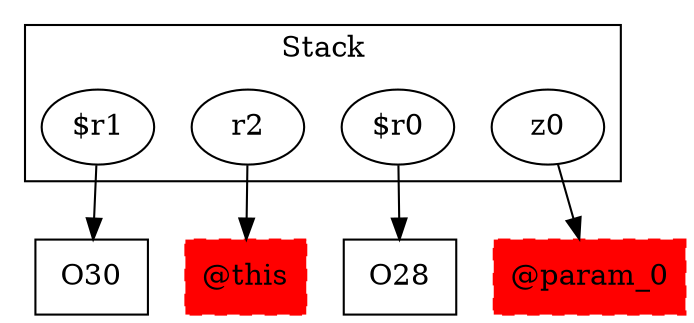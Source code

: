 digraph sample {
  rankDir="LR";
  subgraph cluster_0 {
    label="Stack"
    "$r1"; "r2"; "$r0"; "z0"; 
  }
  "$r1" -> { O30[shape=box]};
  "r2" -> { "@this"[shape=box]};
  "$r0" -> { O28[shape=box]};
  "z0" -> { "@param_0"[shape=box]};
  "@this"[shape=box, style="filled,dashed"];
  "@param_0"[shape=box, style="filled,dashed"];
  "@this"[color="red"];
  "@param_0"[color="red"];
}
